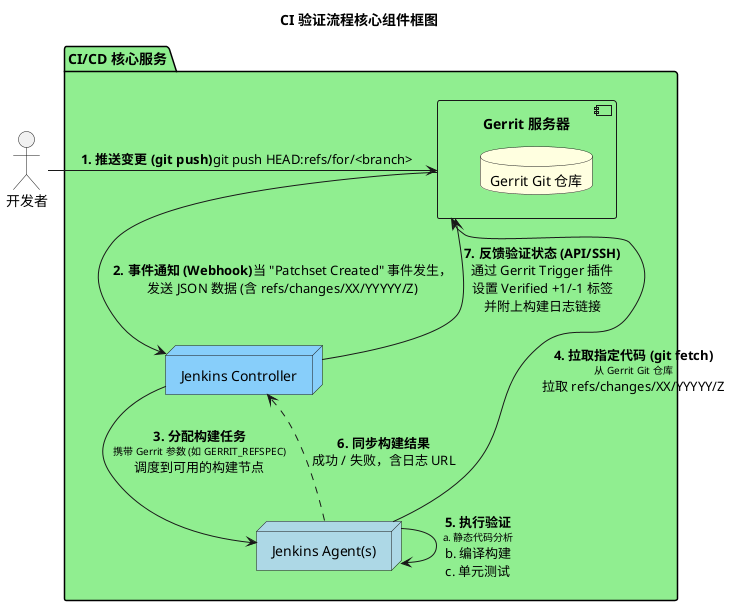 @startuml
' !theme plain
skinparam defaultFontColor #000000
skinparam shadowing false
skinparam componentStyle uml2

title CI 验证流程核心组件框图

actor "开发者" as Dev

package "CI/CD 核心服务" #LightGreen {
  component "Gerrit 服务器" as Gerrit {
    database "Gerrit Git 仓库" as Repos #LightYellow
  }

  node "Jenkins Controller" as JenkinsMaster #LightSkyBlue
  node "Jenkins Agent(s)" as JenkinsAgent #LightBlue
}

' 定义交互流程
Dev -right-> Gerrit : **1. 推送变更 (git push)**git push HEAD:refs/for/<branch>

Gerrit -down-> JenkinsMaster : **2. 事件通知 (Webhook)**当 "Patchset Created" 事件发生，\n发送 JSON 数据 (含 refs/changes/XX/YYYYY/Z)

JenkinsMaster -down-> JenkinsAgent : **3. 分配构建任务**\n<font size=10>携带 Gerrit 参数 (如 GERRIT_REFSPEC)\n调度到可用的构建节点

JenkinsAgent -up-> Gerrit : **4. 拉取指定代码 (git fetch)**\n<font size=10>从 Gerrit Git 仓库\n拉取 refs/changes/XX/YYYYY/Z

JenkinsAgent --> JenkinsAgent : **5. 执行验证**\n<font size=10>a. 静态代码分析\nb. 编译构建\nc. 单元测试

JenkinsAgent ..> JenkinsMaster : **6. 同步构建结果**\n成功 / 失败，含日志 URL

JenkinsMaster -up-> Gerrit : **7. 反馈验证状态 (API/SSH)**\n通过 Gerrit Trigger 插件\n设置 Verified +1/-1 标签\n并附上构建日志链接

@enduml